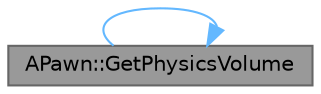 digraph "APawn::GetPhysicsVolume"
{
 // INTERACTIVE_SVG=YES
 // LATEX_PDF_SIZE
  bgcolor="transparent";
  edge [fontname=Helvetica,fontsize=10,labelfontname=Helvetica,labelfontsize=10];
  node [fontname=Helvetica,fontsize=10,shape=box,height=0.2,width=0.4];
  rankdir="LR";
  Node1 [id="Node000001",label="APawn::GetPhysicsVolume",height=0.2,width=0.4,color="gray40", fillcolor="grey60", style="filled", fontcolor="black",tooltip="Return Physics Volume for this Pawn."];
  Node1 -> Node1 [id="edge1_Node000001_Node000001",color="steelblue1",style="solid",tooltip=" "];
}
